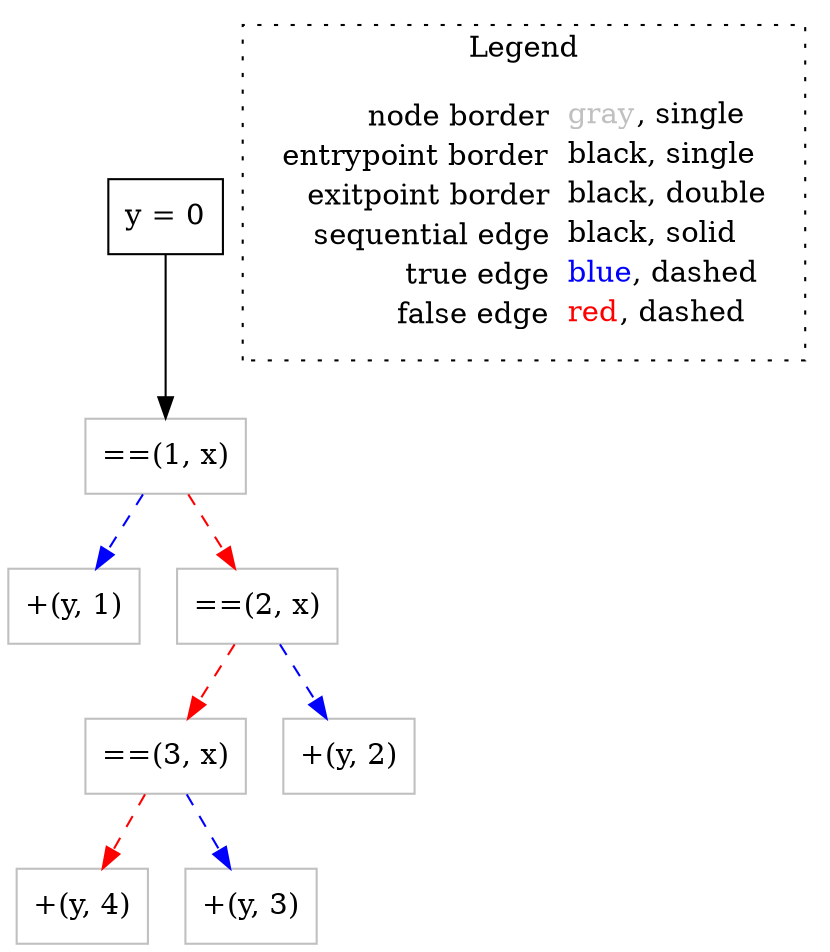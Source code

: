 digraph {
	"node0" [shape="rect",color="black",label=<y = 0>];
	"node1" [shape="rect",color="gray",label=<+(y, 1)>];
	"node2" [shape="rect",color="gray",label=<+(y, 4)>];
	"node3" [shape="rect",color="gray",label=<==(1, x)>];
	"node4" [shape="rect",color="gray",label=<==(2, x)>];
	"node5" [shape="rect",color="gray",label=<==(3, x)>];
	"node6" [shape="rect",color="gray",label=<+(y, 3)>];
	"node7" [shape="rect",color="gray",label=<+(y, 2)>];
	"node3" -> "node1" [color="blue",style="dashed"];
	"node3" -> "node4" [color="red",style="dashed"];
	"node0" -> "node3" [color="black"];
	"node4" -> "node5" [color="red",style="dashed"];
	"node4" -> "node7" [color="blue",style="dashed"];
	"node5" -> "node2" [color="red",style="dashed"];
	"node5" -> "node6" [color="blue",style="dashed"];
subgraph cluster_legend {
	label="Legend";
	style=dotted;
	node [shape=plaintext];
	"legend" [label=<<table border="0" cellpadding="2" cellspacing="0" cellborder="0"><tr><td align="right">node border&nbsp;</td><td align="left"><font color="gray">gray</font>, single</td></tr><tr><td align="right">entrypoint border&nbsp;</td><td align="left"><font color="black">black</font>, single</td></tr><tr><td align="right">exitpoint border&nbsp;</td><td align="left"><font color="black">black</font>, double</td></tr><tr><td align="right">sequential edge&nbsp;</td><td align="left"><font color="black">black</font>, solid</td></tr><tr><td align="right">true edge&nbsp;</td><td align="left"><font color="blue">blue</font>, dashed</td></tr><tr><td align="right">false edge&nbsp;</td><td align="left"><font color="red">red</font>, dashed</td></tr></table>>];
}

}
